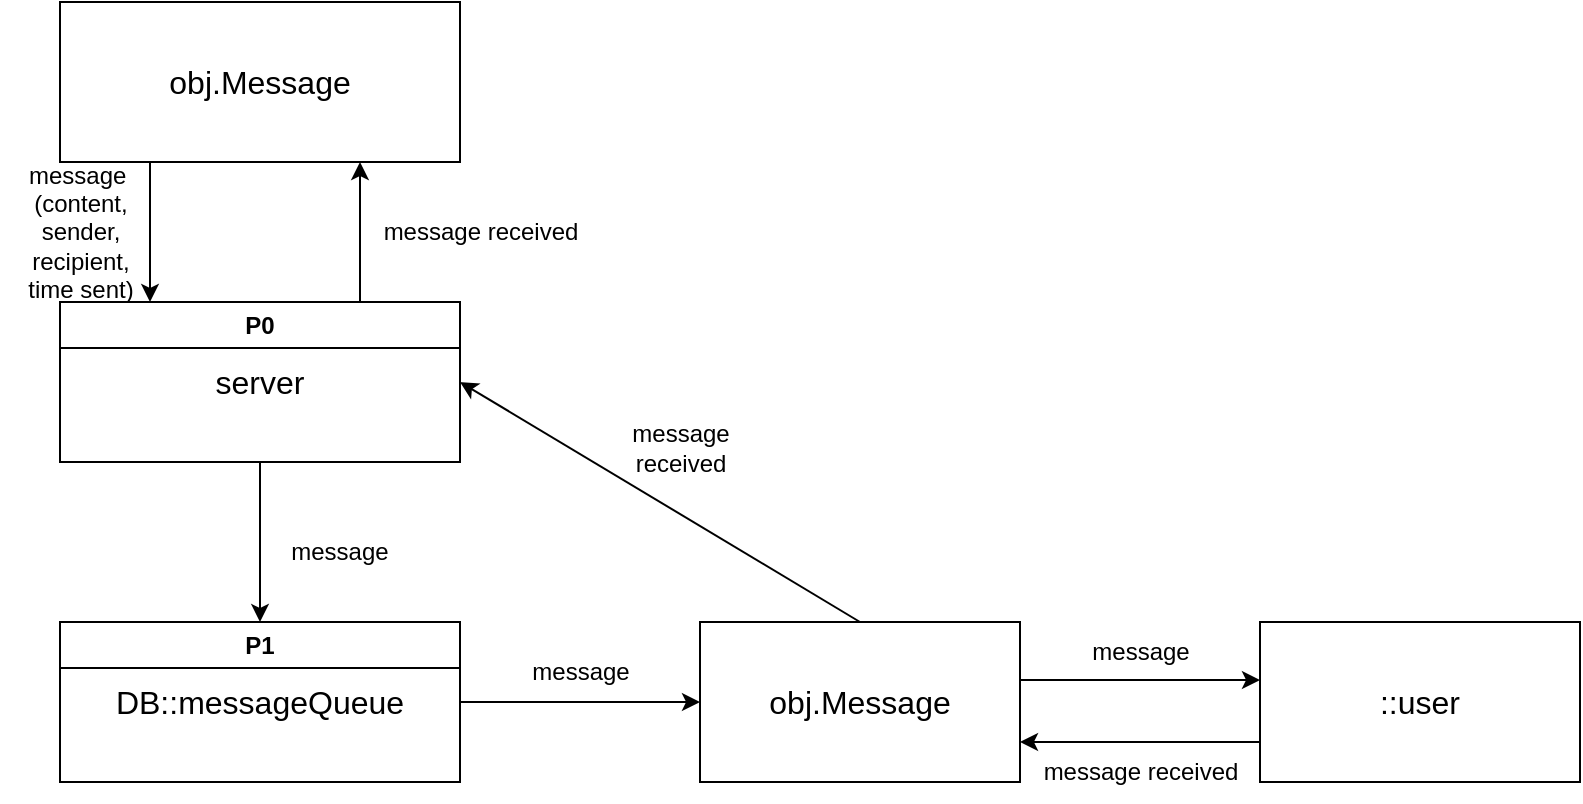 <mxfile version="24.7.16">
  <diagram name="Page-1" id="afEVQHa0MnX4fQcSV5nd">
    <mxGraphModel dx="1050" dy="530" grid="1" gridSize="10" guides="1" tooltips="1" connect="1" arrows="1" fold="1" page="1" pageScale="1" pageWidth="850" pageHeight="1100" math="0" shadow="0">
      <root>
        <mxCell id="0" />
        <mxCell id="1" parent="0" />
        <mxCell id="-bUngEK1YWI-_UwskpIQ-2" value="&lt;font style=&quot;font-size: 16px;&quot;&gt;DB::messageQueue&lt;/font&gt;" style="rounded=0;whiteSpace=wrap;html=1;" vertex="1" parent="1">
          <mxGeometry x="50" y="380" width="200" height="80" as="geometry" />
        </mxCell>
        <mxCell id="-bUngEK1YWI-_UwskpIQ-3" value="" style="endArrow=classic;html=1;rounded=0;exitX=1;exitY=0.5;exitDx=0;exitDy=0;" edge="1" parent="1" source="-bUngEK1YWI-_UwskpIQ-5">
          <mxGeometry width="50" height="50" relative="1" as="geometry">
            <mxPoint x="410" y="450" as="sourcePoint" />
            <mxPoint x="410" y="420" as="targetPoint" />
          </mxGeometry>
        </mxCell>
        <mxCell id="-bUngEK1YWI-_UwskpIQ-4" value="" style="endArrow=classic;html=1;rounded=0;exitX=1;exitY=0.5;exitDx=0;exitDy=0;" edge="1" parent="1" source="-bUngEK1YWI-_UwskpIQ-2" target="-bUngEK1YWI-_UwskpIQ-5">
          <mxGeometry width="50" height="50" relative="1" as="geometry">
            <mxPoint x="250" y="420" as="sourcePoint" />
            <mxPoint x="410" y="420" as="targetPoint" />
          </mxGeometry>
        </mxCell>
        <mxCell id="-bUngEK1YWI-_UwskpIQ-5" value="&lt;font style=&quot;font-size: 16px;&quot;&gt;obj.Message&lt;/font&gt;" style="rounded=0;whiteSpace=wrap;html=1;" vertex="1" parent="1">
          <mxGeometry x="370" y="380" width="160" height="80" as="geometry" />
        </mxCell>
        <mxCell id="-bUngEK1YWI-_UwskpIQ-6" value="" style="endArrow=classic;html=1;rounded=0;exitX=1;exitY=0.5;exitDx=0;exitDy=0;entryX=0;entryY=0.5;entryDx=0;entryDy=0;" edge="1" parent="1">
          <mxGeometry width="50" height="50" relative="1" as="geometry">
            <mxPoint x="530" y="409" as="sourcePoint" />
            <mxPoint x="650" y="409" as="targetPoint" />
          </mxGeometry>
        </mxCell>
        <mxCell id="-bUngEK1YWI-_UwskpIQ-7" value="&lt;font style=&quot;font-size: 16px;&quot;&gt;::user&lt;/font&gt;" style="rounded=0;whiteSpace=wrap;html=1;" vertex="1" parent="1">
          <mxGeometry x="650" y="380" width="160" height="80" as="geometry" />
        </mxCell>
        <mxCell id="-bUngEK1YWI-_UwskpIQ-8" value="message" style="text;html=1;align=center;verticalAlign=middle;resizable=0;points=[];autosize=1;strokeColor=none;fillColor=none;" vertex="1" parent="1">
          <mxGeometry x="275" y="390" width="70" height="30" as="geometry" />
        </mxCell>
        <mxCell id="-bUngEK1YWI-_UwskpIQ-9" value="message" style="text;html=1;align=center;verticalAlign=middle;resizable=0;points=[];autosize=1;strokeColor=none;fillColor=none;" vertex="1" parent="1">
          <mxGeometry x="555" y="380" width="70" height="30" as="geometry" />
        </mxCell>
        <mxCell id="-bUngEK1YWI-_UwskpIQ-10" value="message received" style="text;html=1;align=center;verticalAlign=middle;resizable=0;points=[];autosize=1;strokeColor=none;fillColor=none;" vertex="1" parent="1">
          <mxGeometry x="530" y="440" width="120" height="30" as="geometry" />
        </mxCell>
        <mxCell id="-bUngEK1YWI-_UwskpIQ-11" value="" style="endArrow=classic;html=1;rounded=0;exitX=0;exitY=0.75;exitDx=0;exitDy=0;entryX=1;entryY=0.75;entryDx=0;entryDy=0;" edge="1" parent="1" source="-bUngEK1YWI-_UwskpIQ-7" target="-bUngEK1YWI-_UwskpIQ-5">
          <mxGeometry width="50" height="50" relative="1" as="geometry">
            <mxPoint x="410" y="450" as="sourcePoint" />
            <mxPoint x="460" y="400" as="targetPoint" />
          </mxGeometry>
        </mxCell>
        <mxCell id="-bUngEK1YWI-_UwskpIQ-12" value="&lt;font style=&quot;font-size: 16px;&quot;&gt;server&lt;/font&gt;" style="rounded=0;whiteSpace=wrap;html=1;" vertex="1" parent="1">
          <mxGeometry x="50" y="220" width="200" height="80" as="geometry" />
        </mxCell>
        <mxCell id="-bUngEK1YWI-_UwskpIQ-13" value="" style="endArrow=classic;html=1;rounded=0;entryX=1;entryY=0.5;entryDx=0;entryDy=0;exitX=0.5;exitY=0;exitDx=0;exitDy=0;" edge="1" parent="1" source="-bUngEK1YWI-_UwskpIQ-5" target="-bUngEK1YWI-_UwskpIQ-12">
          <mxGeometry width="50" height="50" relative="1" as="geometry">
            <mxPoint x="410" y="420" as="sourcePoint" />
            <mxPoint x="460" y="370" as="targetPoint" />
          </mxGeometry>
        </mxCell>
        <mxCell id="-bUngEK1YWI-_UwskpIQ-14" value="&lt;div&gt;message&lt;/div&gt;&lt;div&gt;received&lt;br&gt;&lt;/div&gt;" style="text;html=1;align=center;verticalAlign=middle;resizable=0;points=[];autosize=1;strokeColor=none;fillColor=none;" vertex="1" parent="1">
          <mxGeometry x="325" y="273" width="70" height="40" as="geometry" />
        </mxCell>
        <mxCell id="-bUngEK1YWI-_UwskpIQ-15" value="" style="endArrow=classic;html=1;rounded=0;exitX=0.5;exitY=1;exitDx=0;exitDy=0;entryX=0.5;entryY=0;entryDx=0;entryDy=0;" edge="1" parent="1" source="-bUngEK1YWI-_UwskpIQ-12" target="-bUngEK1YWI-_UwskpIQ-2">
          <mxGeometry width="50" height="50" relative="1" as="geometry">
            <mxPoint x="410" y="420" as="sourcePoint" />
            <mxPoint x="460" y="370" as="targetPoint" />
          </mxGeometry>
        </mxCell>
        <mxCell id="-bUngEK1YWI-_UwskpIQ-16" value="&lt;font style=&quot;font-size: 16px;&quot;&gt;obj.Message&lt;/font&gt;" style="rounded=0;whiteSpace=wrap;html=1;" vertex="1" parent="1">
          <mxGeometry x="50" y="70" width="200" height="80" as="geometry" />
        </mxCell>
        <mxCell id="-bUngEK1YWI-_UwskpIQ-17" value="" style="endArrow=classic;html=1;rounded=0;exitX=0.5;exitY=1;exitDx=0;exitDy=0;entryX=0.5;entryY=0;entryDx=0;entryDy=0;" edge="1" parent="1">
          <mxGeometry width="50" height="50" relative="1" as="geometry">
            <mxPoint x="95" y="150" as="sourcePoint" />
            <mxPoint x="95" y="220" as="targetPoint" />
          </mxGeometry>
        </mxCell>
        <mxCell id="-bUngEK1YWI-_UwskpIQ-18" value="" style="endArrow=classic;html=1;rounded=0;exitX=0.75;exitY=0;exitDx=0;exitDy=0;entryX=0.75;entryY=1;entryDx=0;entryDy=0;" edge="1" parent="1" source="-bUngEK1YWI-_UwskpIQ-12" target="-bUngEK1YWI-_UwskpIQ-16">
          <mxGeometry width="50" height="50" relative="1" as="geometry">
            <mxPoint x="410" y="330" as="sourcePoint" />
            <mxPoint x="460" y="280" as="targetPoint" />
          </mxGeometry>
        </mxCell>
        <mxCell id="-bUngEK1YWI-_UwskpIQ-19" value="&lt;div&gt;message&amp;nbsp;&lt;/div&gt;&lt;div&gt;(content,&lt;/div&gt;&lt;div&gt;sender,&lt;/div&gt;&lt;div&gt;recipient,&lt;br&gt;&lt;/div&gt;&lt;div&gt;time sent)&lt;br&gt;&lt;/div&gt;" style="text;html=1;align=center;verticalAlign=middle;resizable=0;points=[];autosize=1;strokeColor=none;fillColor=none;" vertex="1" parent="1">
          <mxGeometry x="20" y="140" width="80" height="90" as="geometry" />
        </mxCell>
        <mxCell id="-bUngEK1YWI-_UwskpIQ-20" value="message received" style="text;html=1;align=center;verticalAlign=middle;resizable=0;points=[];autosize=1;strokeColor=none;fillColor=none;" vertex="1" parent="1">
          <mxGeometry x="200" y="170" width="120" height="30" as="geometry" />
        </mxCell>
        <mxCell id="-bUngEK1YWI-_UwskpIQ-21" value="message" style="text;html=1;align=center;verticalAlign=middle;whiteSpace=wrap;rounded=0;" vertex="1" parent="1">
          <mxGeometry x="160" y="330" width="60" height="30" as="geometry" />
        </mxCell>
        <mxCell id="-bUngEK1YWI-_UwskpIQ-22" value="P0" style="swimlane;whiteSpace=wrap;html=1;startSize=23;" vertex="1" parent="1">
          <mxGeometry x="50" y="220" width="200" height="80" as="geometry" />
        </mxCell>
        <mxCell id="-bUngEK1YWI-_UwskpIQ-23" value="P1" style="swimlane;whiteSpace=wrap;html=1;startSize=23;" vertex="1" parent="1">
          <mxGeometry x="50" y="380" width="200" height="80" as="geometry" />
        </mxCell>
      </root>
    </mxGraphModel>
  </diagram>
</mxfile>

